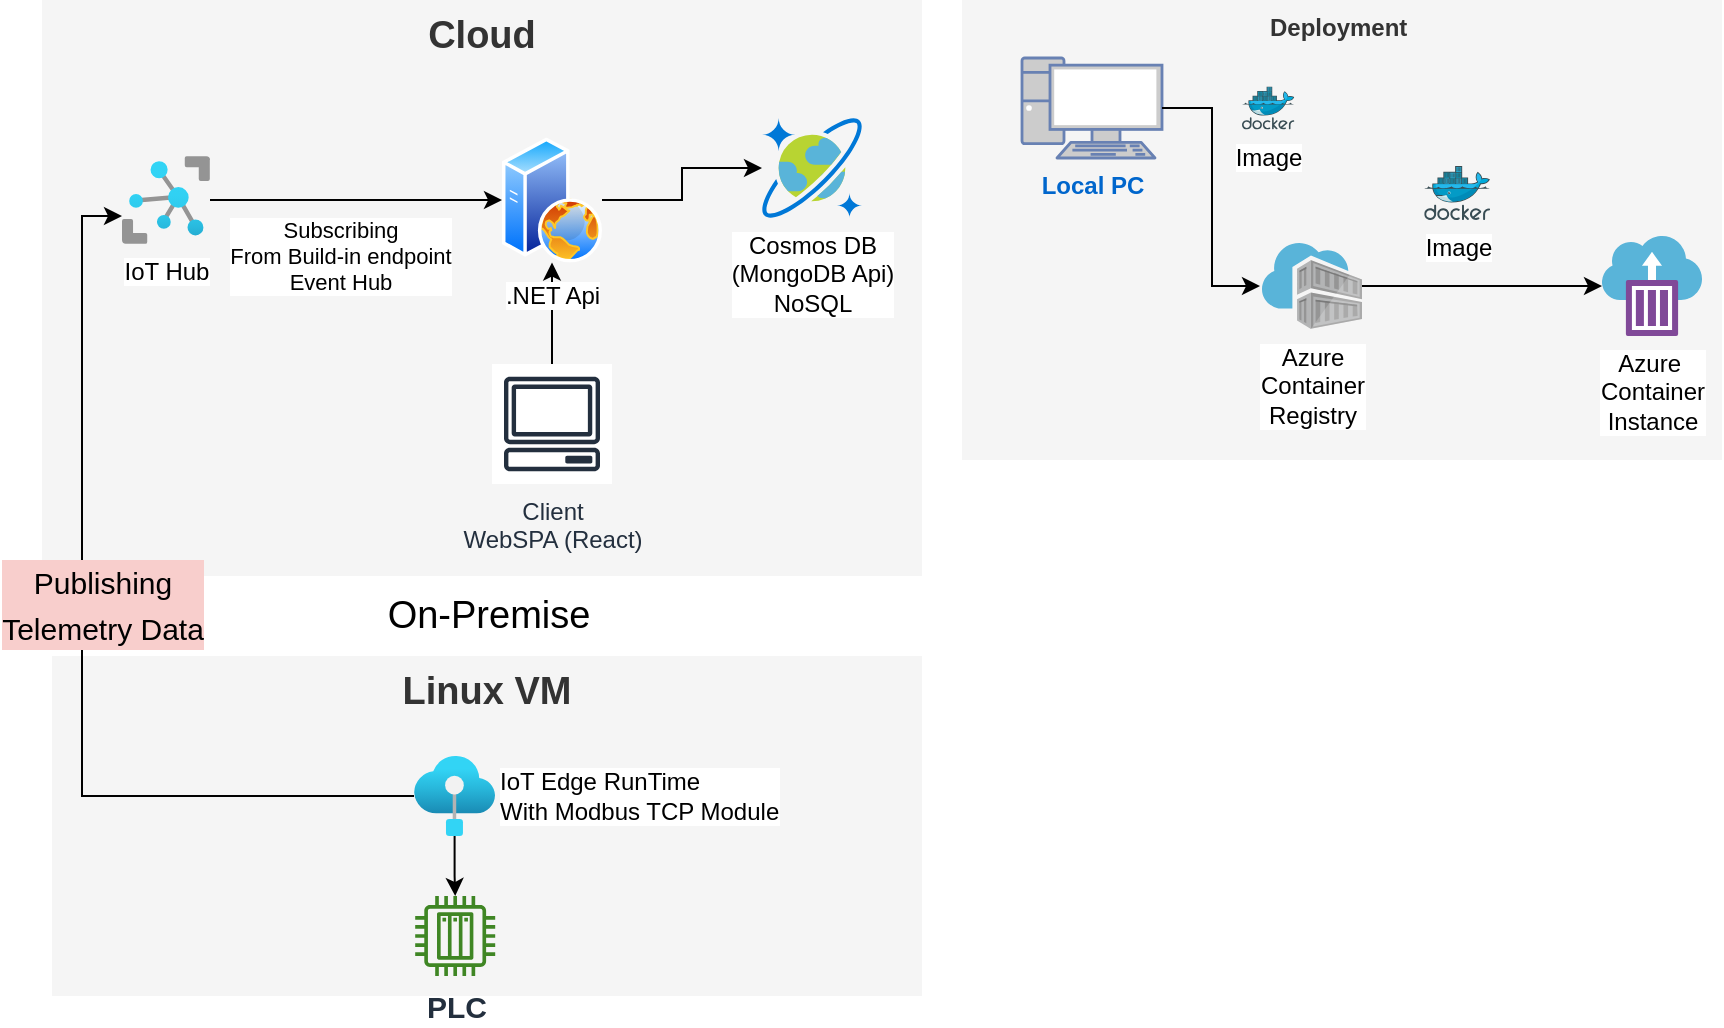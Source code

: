 <mxfile version="20.2.3" type="device"><diagram id="WI9T0HZ2pTsCkuznbFz-" name="Page-1"><mxGraphModel dx="1102" dy="677" grid="1" gridSize="10" guides="1" tooltips="1" connect="1" arrows="1" fold="1" page="1" pageScale="1" pageWidth="1169" pageHeight="827" math="0" shadow="0"><root><mxCell id="0"/><mxCell id="1" parent="0"/><mxCell id="AcxdMaKK0mU5kZiv2lnr-4" value="&lt;b&gt;&lt;font style=&quot;font-size: 19px;&quot;&gt;Cloud&lt;/font&gt;&lt;/b&gt;" style="rounded=0;whiteSpace=wrap;html=1;fillColor=#f5f5f5;strokeColor=none;fontColor=#333333;verticalAlign=top;" parent="1" vertex="1"><mxGeometry x="200" y="202" width="440" height="288" as="geometry"/></mxCell><mxCell id="DV310nyrgZTQRrYlP1YY-1" value="Cosmos DB&lt;br&gt;(MongoDB Api)&lt;br&gt;NoSQL" style="sketch=0;aspect=fixed;html=1;points=[];align=center;image;fontSize=12;image=img/lib/mscae/CosmosDB.svg;" vertex="1" parent="1"><mxGeometry x="560" y="261" width="50" height="50" as="geometry"/></mxCell><mxCell id="DV310nyrgZTQRrYlP1YY-20" value="Subscribing&lt;br&gt;From Build-in endpoint&lt;br&gt;Event Hub" style="edgeStyle=orthogonalEdgeStyle;rounded=0;orthogonalLoop=1;jettySize=auto;html=1;" edge="1" parent="1" source="DV310nyrgZTQRrYlP1YY-17" target="DV310nyrgZTQRrYlP1YY-19"><mxGeometry x="-0.112" y="-28" relative="1" as="geometry"><mxPoint as="offset"/></mxGeometry></mxCell><mxCell id="DV310nyrgZTQRrYlP1YY-17" value="IoT Hub" style="aspect=fixed;html=1;points=[];align=center;image;fontSize=12;image=img/lib/azure2/iot/IoT_Hub.svg;" vertex="1" parent="1"><mxGeometry x="240" y="280" width="44" height="44" as="geometry"/></mxCell><mxCell id="DV310nyrgZTQRrYlP1YY-22" value="" style="edgeStyle=orthogonalEdgeStyle;rounded=0;orthogonalLoop=1;jettySize=auto;html=1;" edge="1" parent="1" source="DV310nyrgZTQRrYlP1YY-19" target="DV310nyrgZTQRrYlP1YY-1"><mxGeometry relative="1" as="geometry"/></mxCell><mxCell id="DV310nyrgZTQRrYlP1YY-21" value="" style="group" vertex="1" connectable="0" parent="1"><mxGeometry x="660" y="202" width="380" height="230" as="geometry"/></mxCell><mxCell id="DV310nyrgZTQRrYlP1YY-9" value="Deployment&amp;nbsp;" style="rounded=0;whiteSpace=wrap;html=1;fillColor=#f5f5f5;strokeColor=none;fontColor=#333333;verticalAlign=top;fontStyle=1" vertex="1" parent="DV310nyrgZTQRrYlP1YY-21"><mxGeometry width="380" height="230" as="geometry"/></mxCell><mxCell id="DV310nyrgZTQRrYlP1YY-11" value="&lt;b&gt;Local PC&lt;/b&gt;" style="fontColor=#0066CC;verticalAlign=top;verticalLabelPosition=bottom;labelPosition=center;align=center;html=1;outlineConnect=0;fillColor=#CCCCCC;strokeColor=#6881B3;gradientColor=none;gradientDirection=north;strokeWidth=2;shape=mxgraph.networks.pc;" vertex="1" parent="DV310nyrgZTQRrYlP1YY-21"><mxGeometry x="30" y="29" width="70" height="50" as="geometry"/></mxCell><mxCell id="DV310nyrgZTQRrYlP1YY-15" value="Image" style="sketch=0;aspect=fixed;html=1;points=[];align=center;image;fontSize=12;image=img/lib/mscae/Docker.svg;" vertex="1" parent="DV310nyrgZTQRrYlP1YY-21"><mxGeometry x="140" y="43.25" width="26.22" height="21.5" as="geometry"/></mxCell><mxCell id="DV310nyrgZTQRrYlP1YY-16" value="Image" style="sketch=0;aspect=fixed;html=1;points=[];align=center;image;fontSize=12;image=img/lib/mscae/Docker.svg;" vertex="1" parent="DV310nyrgZTQRrYlP1YY-21"><mxGeometry x="231.1" y="83" width="32.93" height="27" as="geometry"/></mxCell><mxCell id="DV310nyrgZTQRrYlP1YY-2" value="Azure&amp;nbsp;&lt;br&gt;Container&lt;br&gt;Instance" style="sketch=0;aspect=fixed;html=1;points=[];align=center;image;fontSize=12;image=img/lib/mscae/Container_Instances.svg;" vertex="1" parent="DV310nyrgZTQRrYlP1YY-21"><mxGeometry x="320" y="118" width="50" height="50" as="geometry"/></mxCell><mxCell id="DV310nyrgZTQRrYlP1YY-3" value="Azure&lt;br&gt;Container&lt;br&gt;Registry&lt;br&gt;" style="sketch=0;aspect=fixed;html=1;points=[];align=center;image;fontSize=12;image=img/lib/mscae/Container_Registries.svg;" vertex="1" parent="DV310nyrgZTQRrYlP1YY-21"><mxGeometry x="150" y="121.5" width="50" height="43" as="geometry"/></mxCell><mxCell id="DV310nyrgZTQRrYlP1YY-14" style="edgeStyle=orthogonalEdgeStyle;rounded=0;orthogonalLoop=1;jettySize=auto;html=1;entryX=-0.02;entryY=0.5;entryDx=0;entryDy=0;entryPerimeter=0;" edge="1" parent="DV310nyrgZTQRrYlP1YY-21" source="DV310nyrgZTQRrYlP1YY-11" target="DV310nyrgZTQRrYlP1YY-3"><mxGeometry relative="1" as="geometry"/></mxCell><mxCell id="DV310nyrgZTQRrYlP1YY-4" value="" style="edgeStyle=orthogonalEdgeStyle;rounded=0;orthogonalLoop=1;jettySize=auto;html=1;" edge="1" parent="DV310nyrgZTQRrYlP1YY-21" source="DV310nyrgZTQRrYlP1YY-3" target="DV310nyrgZTQRrYlP1YY-2"><mxGeometry relative="1" as="geometry"/></mxCell><mxCell id="DV310nyrgZTQRrYlP1YY-28" value="" style="edgeStyle=orthogonalEdgeStyle;rounded=0;orthogonalLoop=1;jettySize=auto;html=1;" edge="1" parent="1" source="DV310nyrgZTQRrYlP1YY-27" target="DV310nyrgZTQRrYlP1YY-19"><mxGeometry relative="1" as="geometry"/></mxCell><mxCell id="DV310nyrgZTQRrYlP1YY-27" value="Client&lt;br&gt;WebSPA (React)" style="sketch=0;outlineConnect=0;fontColor=#232F3E;gradientColor=none;strokeColor=#232F3E;fillColor=#ffffff;dashed=0;verticalLabelPosition=bottom;verticalAlign=top;align=center;html=1;fontSize=12;fontStyle=0;aspect=fixed;shape=mxgraph.aws4.resourceIcon;resIcon=mxgraph.aws4.client;" vertex="1" parent="1"><mxGeometry x="425" y="384" width="60" height="60" as="geometry"/></mxCell><mxCell id="DV310nyrgZTQRrYlP1YY-19" value=".NET Api" style="aspect=fixed;perimeter=ellipsePerimeter;html=1;align=center;shadow=0;dashed=0;spacingTop=3;image;image=img/lib/active_directory/web_server.svg;" vertex="1" parent="1"><mxGeometry x="430" y="270.75" width="50" height="62.5" as="geometry"/></mxCell><mxCell id="DV310nyrgZTQRrYlP1YY-29" value="&lt;span style=&quot;font-size: 19px;&quot;&gt;&lt;b&gt;Linux VM&lt;/b&gt;&lt;/span&gt;" style="rounded=0;whiteSpace=wrap;html=1;fillColor=#f5f5f5;strokeColor=none;fontColor=#333333;verticalAlign=top;" vertex="1" parent="1"><mxGeometry x="205" y="530" width="435" height="170" as="geometry"/></mxCell><mxCell id="DV310nyrgZTQRrYlP1YY-31" value="&lt;font style=&quot;font-size: 15px;&quot;&gt;Publishing &lt;br style=&quot;&quot;&gt;Telemetry Data&lt;/font&gt;" style="edgeStyle=orthogonalEdgeStyle;rounded=0;orthogonalLoop=1;jettySize=auto;html=1;entryX=0;entryY=0.682;entryDx=0;entryDy=0;entryPerimeter=0;fontSize=19;labelBackgroundColor=#F8CECC;" edge="1" parent="1" source="DV310nyrgZTQRrYlP1YY-30" target="DV310nyrgZTQRrYlP1YY-17"><mxGeometry x="0.101" y="-10" relative="1" as="geometry"><mxPoint as="offset"/></mxGeometry></mxCell><mxCell id="DV310nyrgZTQRrYlP1YY-35" style="edgeStyle=orthogonalEdgeStyle;rounded=0;orthogonalLoop=1;jettySize=auto;html=1;labelBackgroundColor=#F8CECC;fontSize=15;" edge="1" parent="1" source="DV310nyrgZTQRrYlP1YY-30" target="DV310nyrgZTQRrYlP1YY-34"><mxGeometry relative="1" as="geometry"/></mxCell><mxCell id="DV310nyrgZTQRrYlP1YY-30" value="IoT Edge RunTime&lt;br&gt;With Modbus TCP Module" style="aspect=fixed;html=1;points=[];align=left;image;fontSize=12;image=img/lib/azure2/preview/IoT_Edge.svg;labelPosition=right;verticalLabelPosition=middle;verticalAlign=middle;" vertex="1" parent="1"><mxGeometry x="386" y="580" width="40.6" height="40" as="geometry"/></mxCell><mxCell id="DV310nyrgZTQRrYlP1YY-32" value="On-Premise" style="text;html=1;align=center;verticalAlign=middle;resizable=0;points=[];autosize=1;strokeColor=none;fillColor=none;fontSize=19;" vertex="1" parent="1"><mxGeometry x="362.5" y="490" width="120" height="40" as="geometry"/></mxCell><mxCell id="DV310nyrgZTQRrYlP1YY-34" value="&lt;b&gt;&lt;font style=&quot;font-size: 15px;&quot;&gt;PLC&lt;/font&gt;&lt;/b&gt;" style="sketch=0;outlineConnect=0;fontColor=#232F3E;gradientColor=none;fillColor=#3F8624;strokeColor=none;dashed=0;verticalLabelPosition=bottom;verticalAlign=top;align=center;html=1;fontSize=12;fontStyle=0;aspect=fixed;pointerEvents=1;shape=mxgraph.aws4.iot_thing_plc;" vertex="1" parent="1"><mxGeometry x="386.6" y="650" width="40" height="40" as="geometry"/></mxCell></root></mxGraphModel></diagram></mxfile>